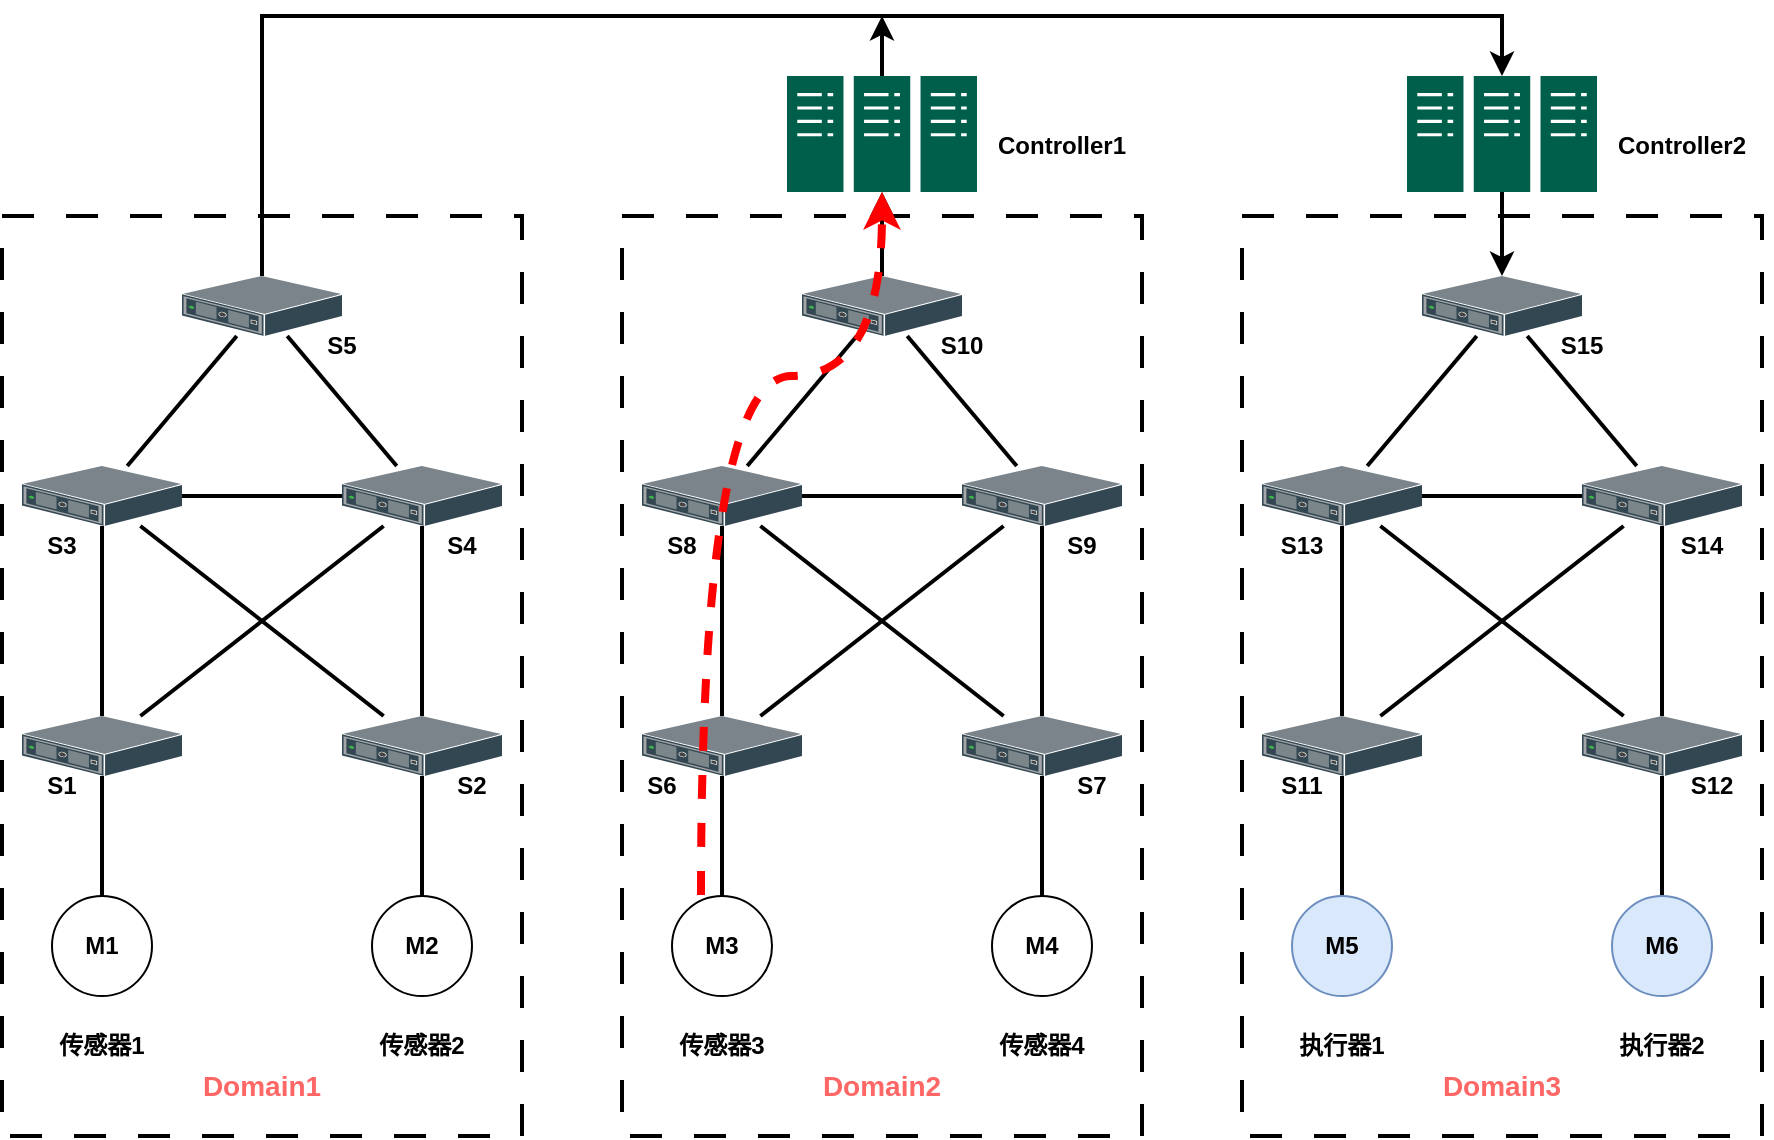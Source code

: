 <mxfile version="22.1.3" type="github">
  <diagram name="Page-1" id="U3fu2ffD_hqvJIBoZ9ib">
    <mxGraphModel dx="1728" dy="915" grid="1" gridSize="10" guides="1" tooltips="1" connect="1" arrows="1" fold="1" page="1" pageScale="1" pageWidth="850" pageHeight="1100" math="0" shadow="0">
      <root>
        <mxCell id="0" />
        <mxCell id="1" parent="0" />
        <mxCell id="UTNTet_A8MFOcBiT-mlA-13" style="edgeStyle=orthogonalEdgeStyle;rounded=0;orthogonalLoop=1;jettySize=auto;html=1;endArrow=none;endFill=0;strokeWidth=2;" edge="1" parent="1" source="UTNTet_A8MFOcBiT-mlA-1" target="UTNTet_A8MFOcBiT-mlA-2">
          <mxGeometry relative="1" as="geometry" />
        </mxCell>
        <mxCell id="UTNTet_A8MFOcBiT-mlA-51" style="rounded=0;orthogonalLoop=1;jettySize=auto;html=1;endArrow=none;endFill=0;strokeWidth=2;" edge="1" parent="1" source="UTNTet_A8MFOcBiT-mlA-1" target="UTNTet_A8MFOcBiT-mlA-50">
          <mxGeometry relative="1" as="geometry" />
        </mxCell>
        <mxCell id="UTNTet_A8MFOcBiT-mlA-1" value="" style="shadow=0;dashed=0;html=1;labelPosition=center;verticalLabelPosition=bottom;verticalAlign=top;align=center;outlineConnect=0;shape=mxgraph.veeam.3d.switch;" vertex="1" parent="1">
          <mxGeometry x="170" y="525" width="80" height="30" as="geometry" />
        </mxCell>
        <mxCell id="UTNTet_A8MFOcBiT-mlA-52" style="rounded=0;orthogonalLoop=1;jettySize=auto;html=1;endArrow=none;endFill=0;strokeWidth=2;" edge="1" parent="1" source="UTNTet_A8MFOcBiT-mlA-2" target="UTNTet_A8MFOcBiT-mlA-50">
          <mxGeometry relative="1" as="geometry" />
        </mxCell>
        <mxCell id="UTNTet_A8MFOcBiT-mlA-2" value="" style="shadow=0;dashed=0;html=1;labelPosition=center;verticalLabelPosition=bottom;verticalAlign=top;align=center;outlineConnect=0;shape=mxgraph.veeam.3d.switch;" vertex="1" parent="1">
          <mxGeometry x="330" y="525" width="80" height="30" as="geometry" />
        </mxCell>
        <mxCell id="UTNTet_A8MFOcBiT-mlA-10" style="edgeStyle=orthogonalEdgeStyle;rounded=0;orthogonalLoop=1;jettySize=auto;html=1;endArrow=none;endFill=0;strokeWidth=2;" edge="1" parent="1" source="UTNTet_A8MFOcBiT-mlA-3" target="UTNTet_A8MFOcBiT-mlA-1">
          <mxGeometry relative="1" as="geometry" />
        </mxCell>
        <mxCell id="UTNTet_A8MFOcBiT-mlA-14" style="rounded=0;orthogonalLoop=1;jettySize=auto;html=1;endArrow=none;endFill=0;strokeWidth=2;" edge="1" parent="1" source="UTNTet_A8MFOcBiT-mlA-3" target="UTNTet_A8MFOcBiT-mlA-2">
          <mxGeometry relative="1" as="geometry" />
        </mxCell>
        <mxCell id="UTNTet_A8MFOcBiT-mlA-3" value="" style="shadow=0;dashed=0;html=1;labelPosition=center;verticalLabelPosition=bottom;verticalAlign=top;align=center;outlineConnect=0;shape=mxgraph.veeam.3d.switch;" vertex="1" parent="1">
          <mxGeometry x="170" y="650" width="80" height="30" as="geometry" />
        </mxCell>
        <mxCell id="UTNTet_A8MFOcBiT-mlA-12" style="edgeStyle=orthogonalEdgeStyle;rounded=0;orthogonalLoop=1;jettySize=auto;html=1;endArrow=none;endFill=0;strokeWidth=2;" edge="1" parent="1" source="UTNTet_A8MFOcBiT-mlA-4" target="UTNTet_A8MFOcBiT-mlA-2">
          <mxGeometry relative="1" as="geometry" />
        </mxCell>
        <mxCell id="UTNTet_A8MFOcBiT-mlA-15" style="rounded=0;orthogonalLoop=1;jettySize=auto;html=1;endArrow=none;endFill=0;strokeWidth=2;" edge="1" parent="1" source="UTNTet_A8MFOcBiT-mlA-4" target="UTNTet_A8MFOcBiT-mlA-1">
          <mxGeometry relative="1" as="geometry" />
        </mxCell>
        <mxCell id="UTNTet_A8MFOcBiT-mlA-4" value="" style="shadow=0;dashed=0;html=1;labelPosition=center;verticalLabelPosition=bottom;verticalAlign=top;align=center;outlineConnect=0;shape=mxgraph.veeam.3d.switch;" vertex="1" parent="1">
          <mxGeometry x="330" y="650" width="80" height="30" as="geometry" />
        </mxCell>
        <mxCell id="UTNTet_A8MFOcBiT-mlA-8" style="edgeStyle=orthogonalEdgeStyle;rounded=0;orthogonalLoop=1;jettySize=auto;html=1;strokeWidth=2;endArrow=none;endFill=0;" edge="1" parent="1" source="UTNTet_A8MFOcBiT-mlA-5" target="UTNTet_A8MFOcBiT-mlA-3">
          <mxGeometry relative="1" as="geometry" />
        </mxCell>
        <mxCell id="UTNTet_A8MFOcBiT-mlA-5" value="&lt;b&gt;M1&lt;/b&gt;" style="ellipse;whiteSpace=wrap;html=1;aspect=fixed;" vertex="1" parent="1">
          <mxGeometry x="185" y="740" width="50" height="50" as="geometry" />
        </mxCell>
        <mxCell id="UTNTet_A8MFOcBiT-mlA-11" style="edgeStyle=orthogonalEdgeStyle;rounded=0;orthogonalLoop=1;jettySize=auto;html=1;endArrow=none;endFill=0;strokeWidth=2;" edge="1" parent="1" source="UTNTet_A8MFOcBiT-mlA-7" target="UTNTet_A8MFOcBiT-mlA-4">
          <mxGeometry relative="1" as="geometry" />
        </mxCell>
        <mxCell id="UTNTet_A8MFOcBiT-mlA-7" value="&lt;b&gt;M2&lt;/b&gt;" style="ellipse;whiteSpace=wrap;html=1;aspect=fixed;" vertex="1" parent="1">
          <mxGeometry x="345" y="740" width="50" height="50" as="geometry" />
        </mxCell>
        <mxCell id="UTNTet_A8MFOcBiT-mlA-18" value="&lt;b&gt;传感器1&lt;/b&gt;" style="text;strokeColor=none;align=center;fillColor=none;html=1;verticalAlign=middle;whiteSpace=wrap;rounded=0;" vertex="1" parent="1">
          <mxGeometry x="180" y="800" width="60" height="30" as="geometry" />
        </mxCell>
        <mxCell id="UTNTet_A8MFOcBiT-mlA-19" value="&lt;b&gt;传感器2&lt;/b&gt;" style="text;strokeColor=none;align=center;fillColor=none;html=1;verticalAlign=middle;whiteSpace=wrap;rounded=0;" vertex="1" parent="1">
          <mxGeometry x="340" y="800" width="60" height="30" as="geometry" />
        </mxCell>
        <mxCell id="UTNTet_A8MFOcBiT-mlA-110" style="edgeStyle=orthogonalEdgeStyle;rounded=0;orthogonalLoop=1;jettySize=auto;html=1;strokeWidth=2;" edge="1" parent="1" source="UTNTet_A8MFOcBiT-mlA-50" target="UTNTet_A8MFOcBiT-mlA-109">
          <mxGeometry relative="1" as="geometry">
            <Array as="points">
              <mxPoint x="290" y="300" />
              <mxPoint x="910" y="300" />
            </Array>
          </mxGeometry>
        </mxCell>
        <mxCell id="UTNTet_A8MFOcBiT-mlA-50" value="" style="shadow=0;dashed=0;html=1;labelPosition=center;verticalLabelPosition=bottom;verticalAlign=top;align=center;outlineConnect=0;shape=mxgraph.veeam.3d.switch;" vertex="1" parent="1">
          <mxGeometry x="250" y="430" width="80" height="30" as="geometry" />
        </mxCell>
        <mxCell id="UTNTet_A8MFOcBiT-mlA-71" style="edgeStyle=orthogonalEdgeStyle;rounded=0;orthogonalLoop=1;jettySize=auto;html=1;endArrow=none;endFill=0;strokeWidth=2;" edge="1" parent="1" source="UTNTet_A8MFOcBiT-mlA-73" target="UTNTet_A8MFOcBiT-mlA-75">
          <mxGeometry relative="1" as="geometry" />
        </mxCell>
        <mxCell id="UTNTet_A8MFOcBiT-mlA-72" style="rounded=0;orthogonalLoop=1;jettySize=auto;html=1;endArrow=none;endFill=0;strokeWidth=2;" edge="1" parent="1" source="UTNTet_A8MFOcBiT-mlA-73" target="UTNTet_A8MFOcBiT-mlA-88">
          <mxGeometry relative="1" as="geometry" />
        </mxCell>
        <mxCell id="UTNTet_A8MFOcBiT-mlA-73" value="" style="shadow=0;dashed=0;html=1;labelPosition=center;verticalLabelPosition=bottom;verticalAlign=top;align=center;outlineConnect=0;shape=mxgraph.veeam.3d.switch;" vertex="1" parent="1">
          <mxGeometry x="480" y="525" width="80" height="30" as="geometry" />
        </mxCell>
        <mxCell id="UTNTet_A8MFOcBiT-mlA-74" style="rounded=0;orthogonalLoop=1;jettySize=auto;html=1;endArrow=none;endFill=0;strokeWidth=2;" edge="1" parent="1" source="UTNTet_A8MFOcBiT-mlA-75" target="UTNTet_A8MFOcBiT-mlA-88">
          <mxGeometry relative="1" as="geometry" />
        </mxCell>
        <mxCell id="UTNTet_A8MFOcBiT-mlA-75" value="" style="shadow=0;dashed=0;html=1;labelPosition=center;verticalLabelPosition=bottom;verticalAlign=top;align=center;outlineConnect=0;shape=mxgraph.veeam.3d.switch;" vertex="1" parent="1">
          <mxGeometry x="640" y="525" width="80" height="30" as="geometry" />
        </mxCell>
        <mxCell id="UTNTet_A8MFOcBiT-mlA-76" style="edgeStyle=orthogonalEdgeStyle;rounded=0;orthogonalLoop=1;jettySize=auto;html=1;endArrow=none;endFill=0;strokeWidth=2;" edge="1" parent="1" source="UTNTet_A8MFOcBiT-mlA-78" target="UTNTet_A8MFOcBiT-mlA-73">
          <mxGeometry relative="1" as="geometry" />
        </mxCell>
        <mxCell id="UTNTet_A8MFOcBiT-mlA-77" style="rounded=0;orthogonalLoop=1;jettySize=auto;html=1;endArrow=none;endFill=0;strokeWidth=2;" edge="1" parent="1" source="UTNTet_A8MFOcBiT-mlA-78" target="UTNTet_A8MFOcBiT-mlA-75">
          <mxGeometry relative="1" as="geometry" />
        </mxCell>
        <mxCell id="UTNTet_A8MFOcBiT-mlA-78" value="" style="shadow=0;dashed=0;html=1;labelPosition=center;verticalLabelPosition=bottom;verticalAlign=top;align=center;outlineConnect=0;shape=mxgraph.veeam.3d.switch;" vertex="1" parent="1">
          <mxGeometry x="480" y="650" width="80" height="30" as="geometry" />
        </mxCell>
        <mxCell id="UTNTet_A8MFOcBiT-mlA-79" style="edgeStyle=orthogonalEdgeStyle;rounded=0;orthogonalLoop=1;jettySize=auto;html=1;endArrow=none;endFill=0;strokeWidth=2;" edge="1" parent="1" source="UTNTet_A8MFOcBiT-mlA-81" target="UTNTet_A8MFOcBiT-mlA-75">
          <mxGeometry relative="1" as="geometry" />
        </mxCell>
        <mxCell id="UTNTet_A8MFOcBiT-mlA-80" style="rounded=0;orthogonalLoop=1;jettySize=auto;html=1;endArrow=none;endFill=0;strokeWidth=2;" edge="1" parent="1" source="UTNTet_A8MFOcBiT-mlA-81" target="UTNTet_A8MFOcBiT-mlA-73">
          <mxGeometry relative="1" as="geometry" />
        </mxCell>
        <mxCell id="UTNTet_A8MFOcBiT-mlA-81" value="" style="shadow=0;dashed=0;html=1;labelPosition=center;verticalLabelPosition=bottom;verticalAlign=top;align=center;outlineConnect=0;shape=mxgraph.veeam.3d.switch;" vertex="1" parent="1">
          <mxGeometry x="640" y="650" width="80" height="30" as="geometry" />
        </mxCell>
        <mxCell id="UTNTet_A8MFOcBiT-mlA-82" style="edgeStyle=orthogonalEdgeStyle;rounded=0;orthogonalLoop=1;jettySize=auto;html=1;strokeWidth=2;endArrow=none;endFill=0;" edge="1" parent="1" source="UTNTet_A8MFOcBiT-mlA-83" target="UTNTet_A8MFOcBiT-mlA-78">
          <mxGeometry relative="1" as="geometry" />
        </mxCell>
        <mxCell id="UTNTet_A8MFOcBiT-mlA-83" value="&lt;b&gt;M3&lt;/b&gt;" style="ellipse;whiteSpace=wrap;html=1;aspect=fixed;" vertex="1" parent="1">
          <mxGeometry x="495" y="740" width="50" height="50" as="geometry" />
        </mxCell>
        <mxCell id="UTNTet_A8MFOcBiT-mlA-84" style="edgeStyle=orthogonalEdgeStyle;rounded=0;orthogonalLoop=1;jettySize=auto;html=1;endArrow=none;endFill=0;strokeWidth=2;" edge="1" parent="1" source="UTNTet_A8MFOcBiT-mlA-85" target="UTNTet_A8MFOcBiT-mlA-81">
          <mxGeometry relative="1" as="geometry" />
        </mxCell>
        <mxCell id="UTNTet_A8MFOcBiT-mlA-85" value="&lt;b&gt;M4&lt;/b&gt;" style="ellipse;whiteSpace=wrap;html=1;aspect=fixed;" vertex="1" parent="1">
          <mxGeometry x="655" y="740" width="50" height="50" as="geometry" />
        </mxCell>
        <mxCell id="UTNTet_A8MFOcBiT-mlA-86" value="&lt;b&gt;传感器3&lt;/b&gt;" style="text;strokeColor=none;align=center;fillColor=none;html=1;verticalAlign=middle;whiteSpace=wrap;rounded=0;" vertex="1" parent="1">
          <mxGeometry x="490" y="800" width="60" height="30" as="geometry" />
        </mxCell>
        <mxCell id="UTNTet_A8MFOcBiT-mlA-87" value="&lt;b&gt;传感器4&lt;/b&gt;" style="text;strokeColor=none;align=center;fillColor=none;html=1;verticalAlign=middle;whiteSpace=wrap;rounded=0;" vertex="1" parent="1">
          <mxGeometry x="650" y="800" width="60" height="30" as="geometry" />
        </mxCell>
        <mxCell id="UTNTet_A8MFOcBiT-mlA-113" style="edgeStyle=orthogonalEdgeStyle;rounded=0;orthogonalLoop=1;jettySize=auto;html=1;strokeWidth=2;" edge="1" parent="1" source="UTNTet_A8MFOcBiT-mlA-88" target="UTNTet_A8MFOcBiT-mlA-108">
          <mxGeometry relative="1" as="geometry" />
        </mxCell>
        <mxCell id="UTNTet_A8MFOcBiT-mlA-88" value="" style="shadow=0;dashed=0;html=1;labelPosition=center;verticalLabelPosition=bottom;verticalAlign=top;align=center;outlineConnect=0;shape=mxgraph.veeam.3d.switch;" vertex="1" parent="1">
          <mxGeometry x="560" y="430" width="80" height="30" as="geometry" />
        </mxCell>
        <mxCell id="UTNTet_A8MFOcBiT-mlA-89" style="edgeStyle=orthogonalEdgeStyle;rounded=0;orthogonalLoop=1;jettySize=auto;html=1;endArrow=none;endFill=0;strokeWidth=2;" edge="1" parent="1" source="UTNTet_A8MFOcBiT-mlA-91" target="UTNTet_A8MFOcBiT-mlA-93">
          <mxGeometry relative="1" as="geometry" />
        </mxCell>
        <mxCell id="UTNTet_A8MFOcBiT-mlA-90" style="rounded=0;orthogonalLoop=1;jettySize=auto;html=1;endArrow=none;endFill=0;strokeWidth=2;" edge="1" parent="1" source="UTNTet_A8MFOcBiT-mlA-91" target="UTNTet_A8MFOcBiT-mlA-106">
          <mxGeometry relative="1" as="geometry" />
        </mxCell>
        <mxCell id="UTNTet_A8MFOcBiT-mlA-91" value="" style="shadow=0;dashed=0;html=1;labelPosition=center;verticalLabelPosition=bottom;verticalAlign=top;align=center;outlineConnect=0;shape=mxgraph.veeam.3d.switch;" vertex="1" parent="1">
          <mxGeometry x="790" y="525" width="80" height="30" as="geometry" />
        </mxCell>
        <mxCell id="UTNTet_A8MFOcBiT-mlA-92" style="rounded=0;orthogonalLoop=1;jettySize=auto;html=1;endArrow=none;endFill=0;strokeWidth=2;" edge="1" parent="1" source="UTNTet_A8MFOcBiT-mlA-93" target="UTNTet_A8MFOcBiT-mlA-106">
          <mxGeometry relative="1" as="geometry" />
        </mxCell>
        <mxCell id="UTNTet_A8MFOcBiT-mlA-93" value="" style="shadow=0;dashed=0;html=1;labelPosition=center;verticalLabelPosition=bottom;verticalAlign=top;align=center;outlineConnect=0;shape=mxgraph.veeam.3d.switch;" vertex="1" parent="1">
          <mxGeometry x="950" y="525" width="80" height="30" as="geometry" />
        </mxCell>
        <mxCell id="UTNTet_A8MFOcBiT-mlA-94" style="edgeStyle=orthogonalEdgeStyle;rounded=0;orthogonalLoop=1;jettySize=auto;html=1;endArrow=none;endFill=0;strokeWidth=2;" edge="1" parent="1" source="UTNTet_A8MFOcBiT-mlA-96" target="UTNTet_A8MFOcBiT-mlA-91">
          <mxGeometry relative="1" as="geometry" />
        </mxCell>
        <mxCell id="UTNTet_A8MFOcBiT-mlA-95" style="rounded=0;orthogonalLoop=1;jettySize=auto;html=1;endArrow=none;endFill=0;strokeWidth=2;" edge="1" parent="1" source="UTNTet_A8MFOcBiT-mlA-96" target="UTNTet_A8MFOcBiT-mlA-93">
          <mxGeometry relative="1" as="geometry" />
        </mxCell>
        <mxCell id="UTNTet_A8MFOcBiT-mlA-96" value="" style="shadow=0;dashed=0;html=1;labelPosition=center;verticalLabelPosition=bottom;verticalAlign=top;align=center;outlineConnect=0;shape=mxgraph.veeam.3d.switch;" vertex="1" parent="1">
          <mxGeometry x="790" y="650" width="80" height="30" as="geometry" />
        </mxCell>
        <mxCell id="UTNTet_A8MFOcBiT-mlA-97" style="edgeStyle=orthogonalEdgeStyle;rounded=0;orthogonalLoop=1;jettySize=auto;html=1;endArrow=none;endFill=0;strokeWidth=2;" edge="1" parent="1" source="UTNTet_A8MFOcBiT-mlA-99" target="UTNTet_A8MFOcBiT-mlA-93">
          <mxGeometry relative="1" as="geometry" />
        </mxCell>
        <mxCell id="UTNTet_A8MFOcBiT-mlA-98" style="rounded=0;orthogonalLoop=1;jettySize=auto;html=1;endArrow=none;endFill=0;strokeWidth=2;" edge="1" parent="1" source="UTNTet_A8MFOcBiT-mlA-99" target="UTNTet_A8MFOcBiT-mlA-91">
          <mxGeometry relative="1" as="geometry" />
        </mxCell>
        <mxCell id="UTNTet_A8MFOcBiT-mlA-99" value="" style="shadow=0;dashed=0;html=1;labelPosition=center;verticalLabelPosition=bottom;verticalAlign=top;align=center;outlineConnect=0;shape=mxgraph.veeam.3d.switch;" vertex="1" parent="1">
          <mxGeometry x="950" y="650" width="80" height="30" as="geometry" />
        </mxCell>
        <mxCell id="UTNTet_A8MFOcBiT-mlA-100" style="edgeStyle=orthogonalEdgeStyle;rounded=0;orthogonalLoop=1;jettySize=auto;html=1;strokeWidth=2;endArrow=none;endFill=0;" edge="1" parent="1" source="UTNTet_A8MFOcBiT-mlA-101" target="UTNTet_A8MFOcBiT-mlA-96">
          <mxGeometry relative="1" as="geometry" />
        </mxCell>
        <mxCell id="UTNTet_A8MFOcBiT-mlA-101" value="&lt;b&gt;M5&lt;/b&gt;" style="ellipse;whiteSpace=wrap;html=1;aspect=fixed;fillColor=#dae8fc;strokeColor=#6c8ebf;" vertex="1" parent="1">
          <mxGeometry x="805" y="740" width="50" height="50" as="geometry" />
        </mxCell>
        <mxCell id="UTNTet_A8MFOcBiT-mlA-102" style="edgeStyle=orthogonalEdgeStyle;rounded=0;orthogonalLoop=1;jettySize=auto;html=1;endArrow=none;endFill=0;strokeWidth=2;" edge="1" parent="1" source="UTNTet_A8MFOcBiT-mlA-103" target="UTNTet_A8MFOcBiT-mlA-99">
          <mxGeometry relative="1" as="geometry" />
        </mxCell>
        <mxCell id="UTNTet_A8MFOcBiT-mlA-103" value="&lt;b&gt;M6&lt;/b&gt;" style="ellipse;whiteSpace=wrap;html=1;aspect=fixed;fillColor=#dae8fc;strokeColor=#6c8ebf;" vertex="1" parent="1">
          <mxGeometry x="965" y="740" width="50" height="50" as="geometry" />
        </mxCell>
        <mxCell id="UTNTet_A8MFOcBiT-mlA-104" value="&lt;b&gt;执行器1&lt;/b&gt;" style="text;strokeColor=none;align=center;fillColor=none;html=1;verticalAlign=middle;whiteSpace=wrap;rounded=0;" vertex="1" parent="1">
          <mxGeometry x="800" y="800" width="60" height="30" as="geometry" />
        </mxCell>
        <mxCell id="UTNTet_A8MFOcBiT-mlA-105" value="&lt;b&gt;执行器2&lt;/b&gt;" style="text;strokeColor=none;align=center;fillColor=none;html=1;verticalAlign=middle;whiteSpace=wrap;rounded=0;" vertex="1" parent="1">
          <mxGeometry x="960" y="800" width="60" height="30" as="geometry" />
        </mxCell>
        <mxCell id="UTNTet_A8MFOcBiT-mlA-106" value="" style="shadow=0;dashed=0;html=1;labelPosition=center;verticalLabelPosition=bottom;verticalAlign=top;align=center;outlineConnect=0;shape=mxgraph.veeam.3d.switch;" vertex="1" parent="1">
          <mxGeometry x="870" y="430" width="80" height="30" as="geometry" />
        </mxCell>
        <mxCell id="UTNTet_A8MFOcBiT-mlA-114" style="edgeStyle=orthogonalEdgeStyle;rounded=0;orthogonalLoop=1;jettySize=auto;html=1;strokeWidth=2;" edge="1" parent="1" source="UTNTet_A8MFOcBiT-mlA-108">
          <mxGeometry relative="1" as="geometry">
            <mxPoint x="600" y="300" as="targetPoint" />
          </mxGeometry>
        </mxCell>
        <mxCell id="UTNTet_A8MFOcBiT-mlA-108" value="" style="sketch=0;pointerEvents=1;shadow=0;dashed=0;html=1;strokeColor=none;fillColor=#005F4B;labelPosition=center;verticalLabelPosition=bottom;verticalAlign=top;align=center;outlineConnect=0;shape=mxgraph.veeam2.server_cluster;" vertex="1" parent="1">
          <mxGeometry x="552.5" y="330" width="95" height="58" as="geometry" />
        </mxCell>
        <mxCell id="UTNTet_A8MFOcBiT-mlA-115" style="edgeStyle=orthogonalEdgeStyle;rounded=0;orthogonalLoop=1;jettySize=auto;html=1;strokeWidth=2;" edge="1" parent="1" source="UTNTet_A8MFOcBiT-mlA-109" target="UTNTet_A8MFOcBiT-mlA-106">
          <mxGeometry relative="1" as="geometry" />
        </mxCell>
        <mxCell id="UTNTet_A8MFOcBiT-mlA-109" value="" style="sketch=0;pointerEvents=1;shadow=0;dashed=0;html=1;strokeColor=none;fillColor=#005F4B;labelPosition=center;verticalLabelPosition=bottom;verticalAlign=top;align=center;outlineConnect=0;shape=mxgraph.veeam2.server_cluster;" vertex="1" parent="1">
          <mxGeometry x="862.5" y="330" width="95" height="58" as="geometry" />
        </mxCell>
        <mxCell id="UTNTet_A8MFOcBiT-mlA-116" value="" style="rounded=0;whiteSpace=wrap;html=1;fillColor=none;dashed=1;dashPattern=8 8;strokeWidth=2;" vertex="1" parent="1">
          <mxGeometry x="160" y="400" width="260" height="460" as="geometry" />
        </mxCell>
        <mxCell id="UTNTet_A8MFOcBiT-mlA-117" value="" style="rounded=0;whiteSpace=wrap;html=1;fillColor=none;dashed=1;dashPattern=8 8;strokeWidth=2;" vertex="1" parent="1">
          <mxGeometry x="470" y="400" width="260" height="460" as="geometry" />
        </mxCell>
        <mxCell id="UTNTet_A8MFOcBiT-mlA-118" value="" style="rounded=0;whiteSpace=wrap;html=1;fillColor=none;dashed=1;dashPattern=8 8;strokeWidth=2;" vertex="1" parent="1">
          <mxGeometry x="780" y="400" width="260" height="460" as="geometry" />
        </mxCell>
        <mxCell id="UTNTet_A8MFOcBiT-mlA-119" value="&lt;b&gt;&lt;font style=&quot;font-size: 14px;&quot; color=&quot;#ff6666&quot;&gt;Domain1&lt;/font&gt;&lt;/b&gt;" style="text;strokeColor=none;align=center;fillColor=none;html=1;verticalAlign=middle;whiteSpace=wrap;rounded=0;" vertex="1" parent="1">
          <mxGeometry x="260" y="820" width="60" height="30" as="geometry" />
        </mxCell>
        <mxCell id="UTNTet_A8MFOcBiT-mlA-120" value="&lt;b&gt;&lt;font style=&quot;font-size: 14px;&quot; color=&quot;#ff6666&quot;&gt;Domain2&lt;/font&gt;&lt;/b&gt;" style="text;strokeColor=none;align=center;fillColor=none;html=1;verticalAlign=middle;whiteSpace=wrap;rounded=0;" vertex="1" parent="1">
          <mxGeometry x="570" y="820" width="60" height="30" as="geometry" />
        </mxCell>
        <mxCell id="UTNTet_A8MFOcBiT-mlA-121" value="&lt;b&gt;&lt;font style=&quot;font-size: 14px;&quot; color=&quot;#ff6666&quot;&gt;Domain3&lt;/font&gt;&lt;/b&gt;" style="text;strokeColor=none;align=center;fillColor=none;html=1;verticalAlign=middle;whiteSpace=wrap;rounded=0;" vertex="1" parent="1">
          <mxGeometry x="880" y="820" width="60" height="30" as="geometry" />
        </mxCell>
        <mxCell id="UTNTet_A8MFOcBiT-mlA-122" value="&lt;b&gt;S1&lt;/b&gt;" style="text;strokeColor=none;align=center;fillColor=none;html=1;verticalAlign=middle;whiteSpace=wrap;rounded=0;" vertex="1" parent="1">
          <mxGeometry x="160" y="670" width="60" height="30" as="geometry" />
        </mxCell>
        <mxCell id="UTNTet_A8MFOcBiT-mlA-123" value="&lt;b&gt;S2&lt;/b&gt;" style="text;strokeColor=none;align=center;fillColor=none;html=1;verticalAlign=middle;whiteSpace=wrap;rounded=0;" vertex="1" parent="1">
          <mxGeometry x="365" y="670" width="60" height="30" as="geometry" />
        </mxCell>
        <mxCell id="UTNTet_A8MFOcBiT-mlA-124" value="&lt;b&gt;S4&lt;/b&gt;" style="text;strokeColor=none;align=center;fillColor=none;html=1;verticalAlign=middle;whiteSpace=wrap;rounded=0;" vertex="1" parent="1">
          <mxGeometry x="360" y="550" width="60" height="30" as="geometry" />
        </mxCell>
        <mxCell id="UTNTet_A8MFOcBiT-mlA-125" value="&lt;b&gt;S3&lt;/b&gt;" style="text;strokeColor=none;align=center;fillColor=none;html=1;verticalAlign=middle;whiteSpace=wrap;rounded=0;" vertex="1" parent="1">
          <mxGeometry x="160" y="550" width="60" height="30" as="geometry" />
        </mxCell>
        <mxCell id="UTNTet_A8MFOcBiT-mlA-126" value="&lt;b&gt;S5&lt;/b&gt;" style="text;strokeColor=none;align=center;fillColor=none;html=1;verticalAlign=middle;whiteSpace=wrap;rounded=0;" vertex="1" parent="1">
          <mxGeometry x="300" y="450" width="60" height="30" as="geometry" />
        </mxCell>
        <mxCell id="UTNTet_A8MFOcBiT-mlA-127" value="&lt;b&gt;S6&lt;/b&gt;" style="text;strokeColor=none;align=center;fillColor=none;html=1;verticalAlign=middle;whiteSpace=wrap;rounded=0;" vertex="1" parent="1">
          <mxGeometry x="460" y="670" width="60" height="30" as="geometry" />
        </mxCell>
        <mxCell id="UTNTet_A8MFOcBiT-mlA-128" value="&lt;b&gt;S7&lt;/b&gt;" style="text;strokeColor=none;align=center;fillColor=none;html=1;verticalAlign=middle;whiteSpace=wrap;rounded=0;" vertex="1" parent="1">
          <mxGeometry x="675" y="670" width="60" height="30" as="geometry" />
        </mxCell>
        <mxCell id="UTNTet_A8MFOcBiT-mlA-129" value="&lt;b&gt;S9&lt;/b&gt;" style="text;strokeColor=none;align=center;fillColor=none;html=1;verticalAlign=middle;whiteSpace=wrap;rounded=0;" vertex="1" parent="1">
          <mxGeometry x="670" y="550" width="60" height="30" as="geometry" />
        </mxCell>
        <mxCell id="UTNTet_A8MFOcBiT-mlA-130" value="&lt;b&gt;S8&lt;/b&gt;" style="text;strokeColor=none;align=center;fillColor=none;html=1;verticalAlign=middle;whiteSpace=wrap;rounded=0;" vertex="1" parent="1">
          <mxGeometry x="470" y="550" width="60" height="30" as="geometry" />
        </mxCell>
        <mxCell id="UTNTet_A8MFOcBiT-mlA-131" value="&lt;b&gt;S10&lt;/b&gt;" style="text;strokeColor=none;align=center;fillColor=none;html=1;verticalAlign=middle;whiteSpace=wrap;rounded=0;" vertex="1" parent="1">
          <mxGeometry x="610" y="450" width="60" height="30" as="geometry" />
        </mxCell>
        <mxCell id="UTNTet_A8MFOcBiT-mlA-132" value="&lt;b&gt;S11&lt;/b&gt;" style="text;strokeColor=none;align=center;fillColor=none;html=1;verticalAlign=middle;whiteSpace=wrap;rounded=0;" vertex="1" parent="1">
          <mxGeometry x="780" y="670" width="60" height="30" as="geometry" />
        </mxCell>
        <mxCell id="UTNTet_A8MFOcBiT-mlA-133" value="&lt;b&gt;S12&lt;/b&gt;" style="text;strokeColor=none;align=center;fillColor=none;html=1;verticalAlign=middle;whiteSpace=wrap;rounded=0;" vertex="1" parent="1">
          <mxGeometry x="985" y="670" width="60" height="30" as="geometry" />
        </mxCell>
        <mxCell id="UTNTet_A8MFOcBiT-mlA-134" value="&lt;b&gt;S14&lt;/b&gt;" style="text;strokeColor=none;align=center;fillColor=none;html=1;verticalAlign=middle;whiteSpace=wrap;rounded=0;" vertex="1" parent="1">
          <mxGeometry x="980" y="550" width="60" height="30" as="geometry" />
        </mxCell>
        <mxCell id="UTNTet_A8MFOcBiT-mlA-135" value="&lt;b&gt;S13&lt;/b&gt;" style="text;strokeColor=none;align=center;fillColor=none;html=1;verticalAlign=middle;whiteSpace=wrap;rounded=0;" vertex="1" parent="1">
          <mxGeometry x="780" y="550" width="60" height="30" as="geometry" />
        </mxCell>
        <mxCell id="UTNTet_A8MFOcBiT-mlA-136" value="&lt;b&gt;S15&lt;/b&gt;" style="text;strokeColor=none;align=center;fillColor=none;html=1;verticalAlign=middle;whiteSpace=wrap;rounded=0;" vertex="1" parent="1">
          <mxGeometry x="920" y="450" width="60" height="30" as="geometry" />
        </mxCell>
        <mxCell id="UTNTet_A8MFOcBiT-mlA-137" value="&lt;b&gt;Controller1&lt;/b&gt;" style="text;strokeColor=none;align=center;fillColor=none;html=1;verticalAlign=middle;whiteSpace=wrap;rounded=0;" vertex="1" parent="1">
          <mxGeometry x="660" y="350" width="60" height="30" as="geometry" />
        </mxCell>
        <mxCell id="UTNTet_A8MFOcBiT-mlA-139" value="&lt;b&gt;Controller2&lt;/b&gt;" style="text;strokeColor=none;align=center;fillColor=none;html=1;verticalAlign=middle;whiteSpace=wrap;rounded=0;" vertex="1" parent="1">
          <mxGeometry x="970" y="350" width="60" height="30" as="geometry" />
        </mxCell>
        <mxCell id="UTNTet_A8MFOcBiT-mlA-140" value="" style="endArrow=classic;html=1;rounded=0;edgeStyle=orthogonalEdgeStyle;curved=1;strokeWidth=4;dashed=1;strokeColor=#FF0000;" edge="1" parent="1" target="UTNTet_A8MFOcBiT-mlA-108">
          <mxGeometry width="50" height="50" relative="1" as="geometry">
            <mxPoint x="509.5" y="739.5" as="sourcePoint" />
            <mxPoint x="559.5" y="689.5" as="targetPoint" />
            <Array as="points">
              <mxPoint x="510" y="480" />
              <mxPoint x="600" y="480" />
            </Array>
          </mxGeometry>
        </mxCell>
      </root>
    </mxGraphModel>
  </diagram>
</mxfile>
